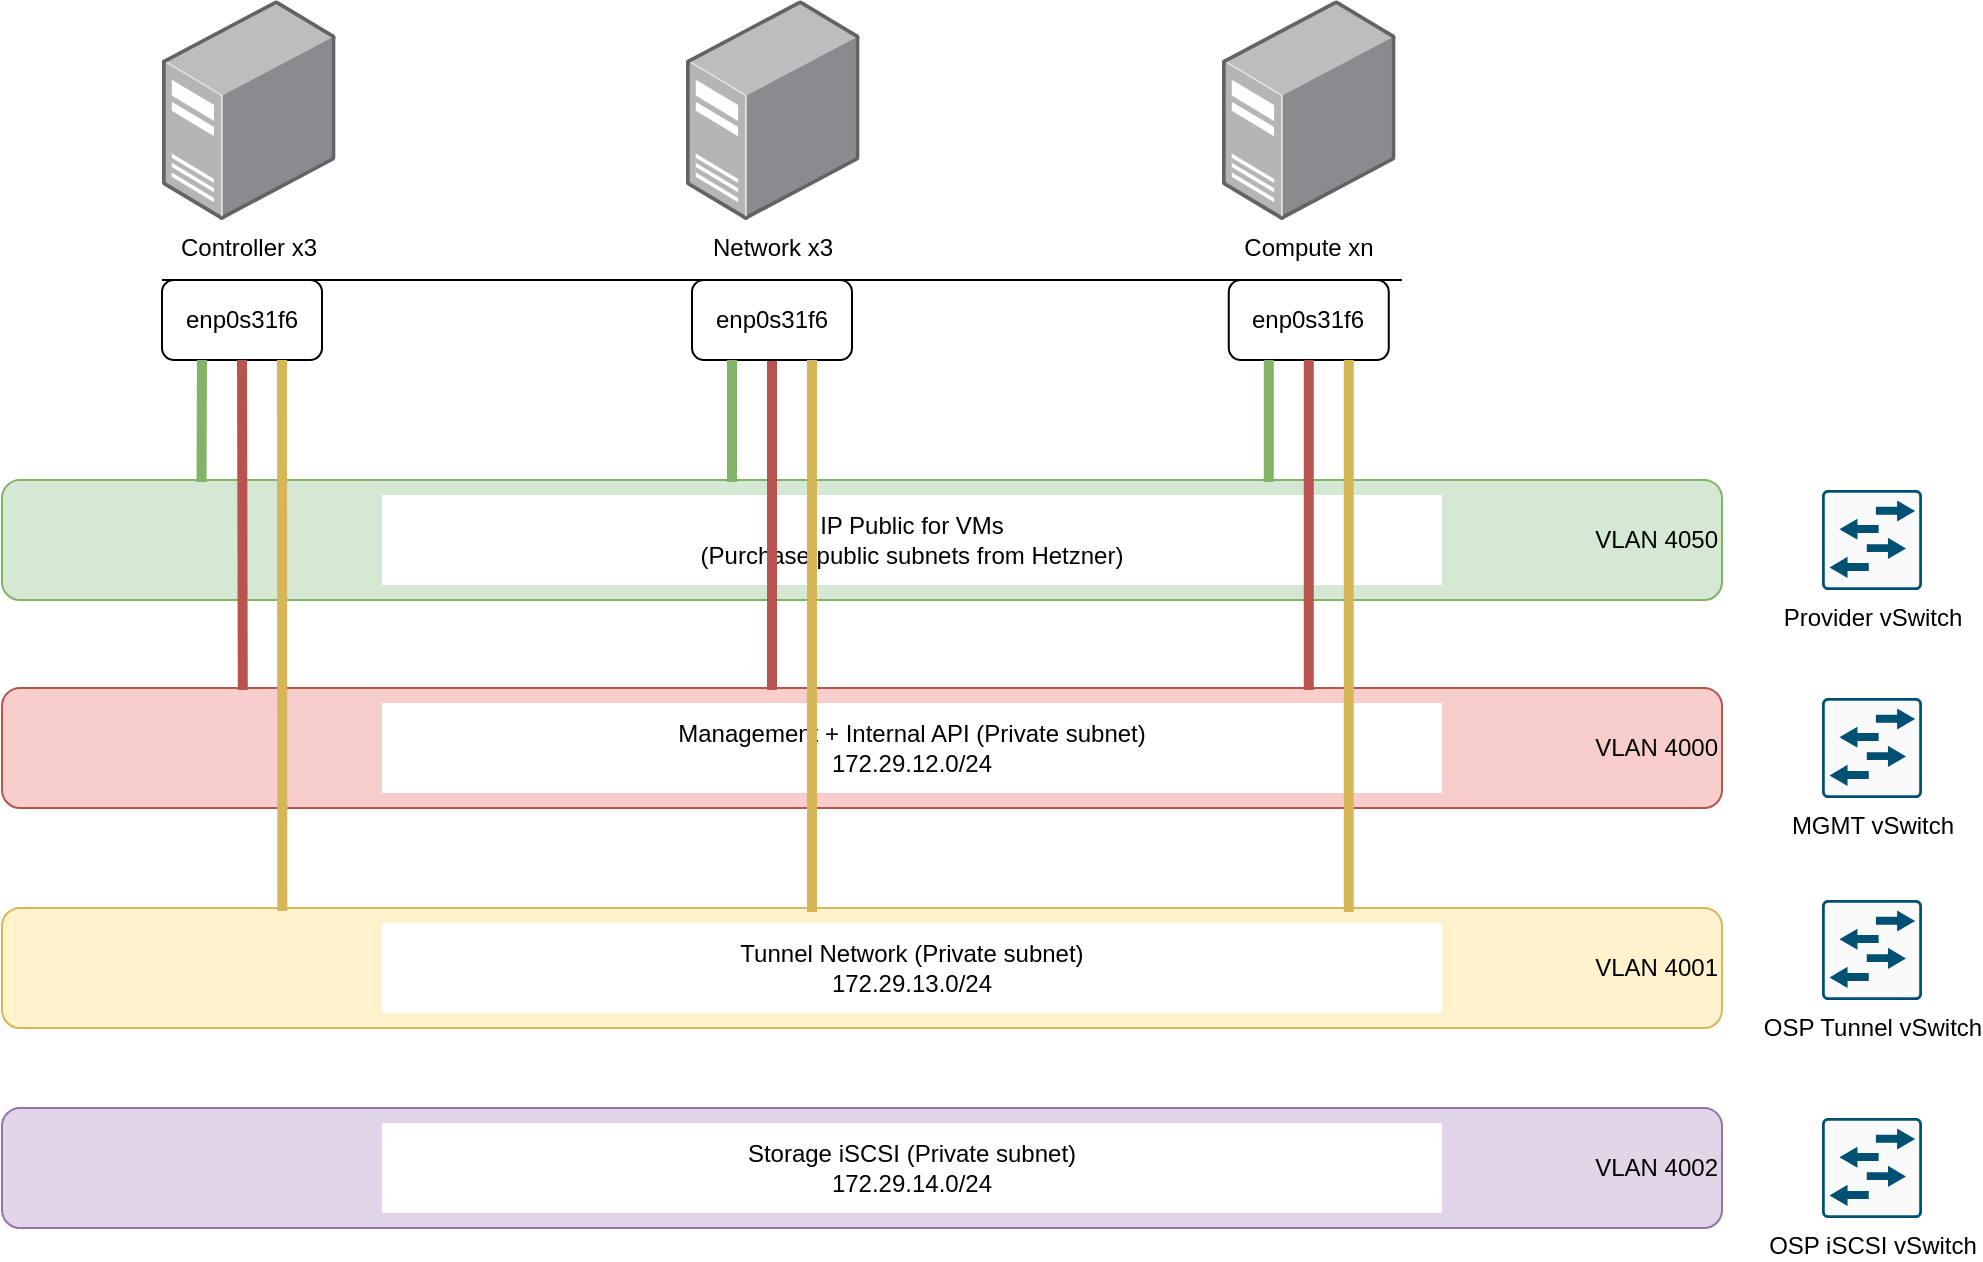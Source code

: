 <mxfile version="24.7.8">
  <diagram name="Page-1" id="MVXlBgBHZOSEyvicmYbX">
    <mxGraphModel dx="1434" dy="836" grid="1" gridSize="10" guides="1" tooltips="1" connect="1" arrows="1" fold="1" page="1" pageScale="1" pageWidth="850" pageHeight="1100" math="0" shadow="0">
      <root>
        <mxCell id="0" />
        <mxCell id="1" parent="0" />
        <mxCell id="QbsXGuNljw_qYiaYvnXY-1" value="Controller x3" style="image;points=[];aspect=fixed;html=1;align=center;shadow=0;dashed=0;image=img/lib/allied_telesis/computer_and_terminals/Server_Desktop.svg;" vertex="1" parent="1">
          <mxGeometry x="120" y="160" width="86.78" height="110" as="geometry" />
        </mxCell>
        <mxCell id="QbsXGuNljw_qYiaYvnXY-2" value="Network x3" style="image;points=[];aspect=fixed;html=1;align=center;shadow=0;dashed=0;image=img/lib/allied_telesis/computer_and_terminals/Server_Desktop.svg;" vertex="1" parent="1">
          <mxGeometry x="382" y="160" width="86.78" height="110" as="geometry" />
        </mxCell>
        <mxCell id="QbsXGuNljw_qYiaYvnXY-3" value="Compute xn" style="image;points=[];aspect=fixed;html=1;align=center;shadow=0;dashed=0;image=img/lib/allied_telesis/computer_and_terminals/Server_Desktop.svg;" vertex="1" parent="1">
          <mxGeometry x="650" y="160" width="86.78" height="110" as="geometry" />
        </mxCell>
        <mxCell id="QbsXGuNljw_qYiaYvnXY-4" value="" style="endArrow=none;html=1;rounded=0;" edge="1" parent="1">
          <mxGeometry width="50" height="50" relative="1" as="geometry">
            <mxPoint x="120" y="300" as="sourcePoint" />
            <mxPoint x="740" y="300" as="targetPoint" />
          </mxGeometry>
        </mxCell>
        <mxCell id="QbsXGuNljw_qYiaYvnXY-5" value="enp0s31f6" style="rounded=1;whiteSpace=wrap;html=1;" vertex="1" parent="1">
          <mxGeometry x="120" y="300" width="80" height="40" as="geometry" />
        </mxCell>
        <mxCell id="QbsXGuNljw_qYiaYvnXY-6" value="VLAN 4050" style="rounded=1;whiteSpace=wrap;html=1;align=right;fillColor=#d5e8d4;strokeColor=#82b366;" vertex="1" parent="1">
          <mxGeometry x="40" y="400" width="860" height="60" as="geometry" />
        </mxCell>
        <mxCell id="QbsXGuNljw_qYiaYvnXY-7" value="VLAN 4000" style="rounded=1;whiteSpace=wrap;html=1;align=right;fillColor=#f8cecc;strokeColor=#b85450;" vertex="1" parent="1">
          <mxGeometry x="40" y="504" width="860" height="60" as="geometry" />
        </mxCell>
        <mxCell id="QbsXGuNljw_qYiaYvnXY-8" value="VLAN 4001" style="rounded=1;whiteSpace=wrap;html=1;align=right;fillColor=#fff2cc;strokeColor=#d6b656;" vertex="1" parent="1">
          <mxGeometry x="40" y="614" width="860" height="60" as="geometry" />
        </mxCell>
        <mxCell id="QbsXGuNljw_qYiaYvnXY-9" value="VLAN 4002" style="rounded=1;whiteSpace=wrap;html=1;align=right;fillColor=#e1d5e7;strokeColor=#9673a6;" vertex="1" parent="1">
          <mxGeometry x="40" y="714" width="860" height="60" as="geometry" />
        </mxCell>
        <mxCell id="QbsXGuNljw_qYiaYvnXY-10" value="Management + Internal API (Private subnet)&lt;div&gt;172.29.12.0/24&lt;/div&gt;" style="text;html=1;align=center;verticalAlign=middle;whiteSpace=wrap;rounded=0;fillColor=default;" vertex="1" parent="1">
          <mxGeometry x="230" y="511.5" width="530" height="45" as="geometry" />
        </mxCell>
        <mxCell id="QbsXGuNljw_qYiaYvnXY-11" value="&lt;div&gt;Tunnel Network (Private subnet)&lt;/div&gt;&lt;div&gt;172.29.13.0/24&lt;/div&gt;" style="text;html=1;align=center;verticalAlign=middle;whiteSpace=wrap;rounded=0;fillColor=default;" vertex="1" parent="1">
          <mxGeometry x="230" y="621.5" width="530" height="45" as="geometry" />
        </mxCell>
        <mxCell id="QbsXGuNljw_qYiaYvnXY-12" value="&lt;div&gt;Storage iSCSI (Private subnet)&lt;/div&gt;&lt;div&gt;172.29.14.0/24&lt;/div&gt;" style="text;html=1;align=center;verticalAlign=middle;whiteSpace=wrap;rounded=0;fillColor=default;" vertex="1" parent="1">
          <mxGeometry x="230" y="721.5" width="530" height="45" as="geometry" />
        </mxCell>
        <mxCell id="QbsXGuNljw_qYiaYvnXY-13" value="" style="endArrow=none;html=1;rounded=0;entryX=0.25;entryY=1;entryDx=0;entryDy=0;exitX=0.116;exitY=0.017;exitDx=0;exitDy=0;exitPerimeter=0;strokeWidth=5;fillColor=#d5e8d4;strokeColor=#82b366;" edge="1" parent="1" source="QbsXGuNljw_qYiaYvnXY-6" target="QbsXGuNljw_qYiaYvnXY-5">
          <mxGeometry width="50" height="50" relative="1" as="geometry">
            <mxPoint x="400" y="450" as="sourcePoint" />
            <mxPoint x="450" y="400" as="targetPoint" />
          </mxGeometry>
        </mxCell>
        <mxCell id="QbsXGuNljw_qYiaYvnXY-14" value="" style="endArrow=none;html=1;rounded=0;entryX=0.5;entryY=1;entryDx=0;entryDy=0;fillColor=#f8cecc;strokeColor=#b85450;strokeWidth=5;exitX=0.14;exitY=0.017;exitDx=0;exitDy=0;exitPerimeter=0;" edge="1" parent="1" source="QbsXGuNljw_qYiaYvnXY-7" target="QbsXGuNljw_qYiaYvnXY-5">
          <mxGeometry width="50" height="50" relative="1" as="geometry">
            <mxPoint x="160" y="500" as="sourcePoint" />
            <mxPoint x="150" y="350" as="targetPoint" />
          </mxGeometry>
        </mxCell>
        <mxCell id="QbsXGuNljw_qYiaYvnXY-15" value="" style="endArrow=none;html=1;rounded=0;entryX=0.75;entryY=1;entryDx=0;entryDy=0;exitX=0.163;exitY=0.025;exitDx=0;exitDy=0;exitPerimeter=0;fillColor=#fff2cc;strokeColor=#d6b656;strokeWidth=5;" edge="1" parent="1" source="QbsXGuNljw_qYiaYvnXY-8" target="QbsXGuNljw_qYiaYvnXY-5">
          <mxGeometry width="50" height="50" relative="1" as="geometry">
            <mxPoint x="170" y="490" as="sourcePoint" />
            <mxPoint x="170" y="350" as="targetPoint" />
          </mxGeometry>
        </mxCell>
        <mxCell id="QbsXGuNljw_qYiaYvnXY-16" value="Provider vSwitch" style="sketch=0;points=[[0.015,0.015,0],[0.985,0.015,0],[0.985,0.985,0],[0.015,0.985,0],[0.25,0,0],[0.5,0,0],[0.75,0,0],[1,0.25,0],[1,0.5,0],[1,0.75,0],[0.75,1,0],[0.5,1,0],[0.25,1,0],[0,0.75,0],[0,0.5,0],[0,0.25,0]];verticalLabelPosition=bottom;html=1;verticalAlign=top;aspect=fixed;align=center;pointerEvents=1;shape=mxgraph.cisco19.rect;prIcon=l2_switch;fillColor=#FAFAFA;strokeColor=#005073;" vertex="1" parent="1">
          <mxGeometry x="950" y="405" width="50" height="50" as="geometry" />
        </mxCell>
        <mxCell id="QbsXGuNljw_qYiaYvnXY-17" value="MGMT vSwitch" style="sketch=0;points=[[0.015,0.015,0],[0.985,0.015,0],[0.985,0.985,0],[0.015,0.985,0],[0.25,0,0],[0.5,0,0],[0.75,0,0],[1,0.25,0],[1,0.5,0],[1,0.75,0],[0.75,1,0],[0.5,1,0],[0.25,1,0],[0,0.75,0],[0,0.5,0],[0,0.25,0]];verticalLabelPosition=bottom;html=1;verticalAlign=top;aspect=fixed;align=center;pointerEvents=1;shape=mxgraph.cisco19.rect;prIcon=l2_switch;fillColor=#FAFAFA;strokeColor=#005073;" vertex="1" parent="1">
          <mxGeometry x="950" y="509" width="50" height="50" as="geometry" />
        </mxCell>
        <mxCell id="QbsXGuNljw_qYiaYvnXY-18" value="OSP Tunnel vSwitch" style="sketch=0;points=[[0.015,0.015,0],[0.985,0.015,0],[0.985,0.985,0],[0.015,0.985,0],[0.25,0,0],[0.5,0,0],[0.75,0,0],[1,0.25,0],[1,0.5,0],[1,0.75,0],[0.75,1,0],[0.5,1,0],[0.25,1,0],[0,0.75,0],[0,0.5,0],[0,0.25,0]];verticalLabelPosition=bottom;html=1;verticalAlign=top;aspect=fixed;align=center;pointerEvents=1;shape=mxgraph.cisco19.rect;prIcon=l2_switch;fillColor=#FAFAFA;strokeColor=#005073;" vertex="1" parent="1">
          <mxGeometry x="950" y="610" width="50" height="50" as="geometry" />
        </mxCell>
        <mxCell id="QbsXGuNljw_qYiaYvnXY-19" value="OSP iSCSI vSwitch" style="sketch=0;points=[[0.015,0.015,0],[0.985,0.015,0],[0.985,0.985,0],[0.015,0.985,0],[0.25,0,0],[0.5,0,0],[0.75,0,0],[1,0.25,0],[1,0.5,0],[1,0.75,0],[0.75,1,0],[0.5,1,0],[0.25,1,0],[0,0.75,0],[0,0.5,0],[0,0.25,0]];verticalLabelPosition=bottom;html=1;verticalAlign=top;aspect=fixed;align=center;pointerEvents=1;shape=mxgraph.cisco19.rect;prIcon=l2_switch;fillColor=#FAFAFA;strokeColor=#005073;" vertex="1" parent="1">
          <mxGeometry x="950" y="719" width="50" height="50" as="geometry" />
        </mxCell>
        <mxCell id="QbsXGuNljw_qYiaYvnXY-20" value="&lt;div&gt;IP Public for VMs&lt;/div&gt;(Purchase public subnets from Hetzner)" style="text;html=1;align=center;verticalAlign=middle;whiteSpace=wrap;rounded=0;fillColor=default;" vertex="1" parent="1">
          <mxGeometry x="230" y="407.5" width="530" height="45" as="geometry" />
        </mxCell>
        <mxCell id="QbsXGuNljw_qYiaYvnXY-35" value="" style="endArrow=none;html=1;rounded=0;entryX=0.5;entryY=1;entryDx=0;entryDy=0;fillColor=#f8cecc;strokeColor=#b85450;strokeWidth=5;exitX=0.14;exitY=0.017;exitDx=0;exitDy=0;exitPerimeter=0;" edge="1" parent="1" target="QbsXGuNljw_qYiaYvnXY-33">
          <mxGeometry width="50" height="50" relative="1" as="geometry">
            <mxPoint x="425" y="505" as="sourcePoint" />
            <mxPoint x="415" y="350" as="targetPoint" />
          </mxGeometry>
        </mxCell>
        <mxCell id="QbsXGuNljw_qYiaYvnXY-33" value="enp0s31f6" style="rounded=1;whiteSpace=wrap;html=1;" vertex="1" parent="1">
          <mxGeometry x="385" y="300" width="80" height="40" as="geometry" />
        </mxCell>
        <mxCell id="QbsXGuNljw_qYiaYvnXY-34" value="" style="endArrow=none;html=1;rounded=0;entryX=0.25;entryY=1;entryDx=0;entryDy=0;exitX=0.116;exitY=0.017;exitDx=0;exitDy=0;exitPerimeter=0;strokeWidth=5;fillColor=#d5e8d4;strokeColor=#82b366;" edge="1" parent="1" target="QbsXGuNljw_qYiaYvnXY-33">
          <mxGeometry width="50" height="50" relative="1" as="geometry">
            <mxPoint x="405" y="401" as="sourcePoint" />
            <mxPoint x="715" y="400" as="targetPoint" />
          </mxGeometry>
        </mxCell>
        <mxCell id="QbsXGuNljw_qYiaYvnXY-36" value="" style="endArrow=none;html=1;rounded=0;entryX=0.75;entryY=1;entryDx=0;entryDy=0;exitX=0.163;exitY=0.025;exitDx=0;exitDy=0;exitPerimeter=0;fillColor=#fff2cc;strokeColor=#d6b656;strokeWidth=5;" edge="1" parent="1" target="QbsXGuNljw_qYiaYvnXY-33">
          <mxGeometry width="50" height="50" relative="1" as="geometry">
            <mxPoint x="445" y="616" as="sourcePoint" />
            <mxPoint x="435" y="350" as="targetPoint" />
          </mxGeometry>
        </mxCell>
        <mxCell id="QbsXGuNljw_qYiaYvnXY-37" value="enp0s31f6" style="rounded=1;whiteSpace=wrap;html=1;" vertex="1" parent="1">
          <mxGeometry x="653.39" y="300" width="80" height="40" as="geometry" />
        </mxCell>
        <mxCell id="QbsXGuNljw_qYiaYvnXY-38" value="" style="endArrow=none;html=1;rounded=0;entryX=0.25;entryY=1;entryDx=0;entryDy=0;exitX=0.116;exitY=0.017;exitDx=0;exitDy=0;exitPerimeter=0;strokeWidth=5;fillColor=#d5e8d4;strokeColor=#82b366;" edge="1" parent="1" target="QbsXGuNljw_qYiaYvnXY-37">
          <mxGeometry width="50" height="50" relative="1" as="geometry">
            <mxPoint x="673.39" y="401" as="sourcePoint" />
            <mxPoint x="983.39" y="400" as="targetPoint" />
          </mxGeometry>
        </mxCell>
        <mxCell id="QbsXGuNljw_qYiaYvnXY-39" value="" style="endArrow=none;html=1;rounded=0;entryX=0.5;entryY=1;entryDx=0;entryDy=0;fillColor=#f8cecc;strokeColor=#b85450;strokeWidth=5;exitX=0.14;exitY=0.017;exitDx=0;exitDy=0;exitPerimeter=0;" edge="1" parent="1" target="QbsXGuNljw_qYiaYvnXY-37">
          <mxGeometry width="50" height="50" relative="1" as="geometry">
            <mxPoint x="693.39" y="505" as="sourcePoint" />
            <mxPoint x="683.39" y="350" as="targetPoint" />
          </mxGeometry>
        </mxCell>
        <mxCell id="QbsXGuNljw_qYiaYvnXY-40" value="" style="endArrow=none;html=1;rounded=0;entryX=0.75;entryY=1;entryDx=0;entryDy=0;exitX=0.163;exitY=0.025;exitDx=0;exitDy=0;exitPerimeter=0;fillColor=#fff2cc;strokeColor=#d6b656;strokeWidth=5;" edge="1" parent="1" target="QbsXGuNljw_qYiaYvnXY-37">
          <mxGeometry width="50" height="50" relative="1" as="geometry">
            <mxPoint x="713.39" y="616" as="sourcePoint" />
            <mxPoint x="703.39" y="350" as="targetPoint" />
          </mxGeometry>
        </mxCell>
      </root>
    </mxGraphModel>
  </diagram>
</mxfile>
